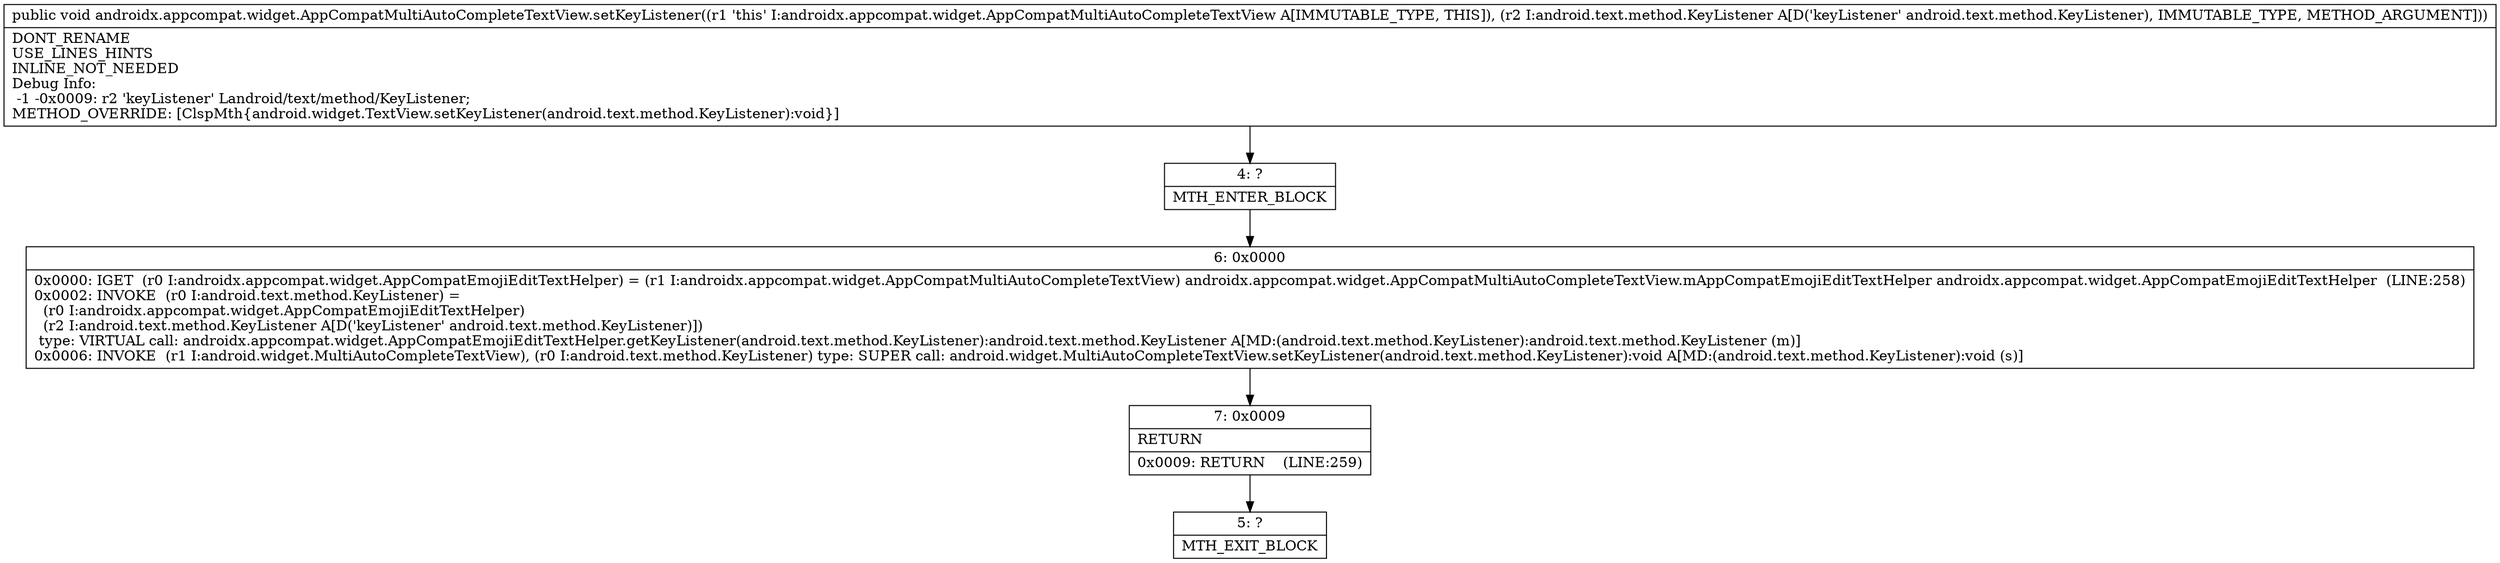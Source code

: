 digraph "CFG forandroidx.appcompat.widget.AppCompatMultiAutoCompleteTextView.setKeyListener(Landroid\/text\/method\/KeyListener;)V" {
Node_4 [shape=record,label="{4\:\ ?|MTH_ENTER_BLOCK\l}"];
Node_6 [shape=record,label="{6\:\ 0x0000|0x0000: IGET  (r0 I:androidx.appcompat.widget.AppCompatEmojiEditTextHelper) = (r1 I:androidx.appcompat.widget.AppCompatMultiAutoCompleteTextView) androidx.appcompat.widget.AppCompatMultiAutoCompleteTextView.mAppCompatEmojiEditTextHelper androidx.appcompat.widget.AppCompatEmojiEditTextHelper  (LINE:258)\l0x0002: INVOKE  (r0 I:android.text.method.KeyListener) = \l  (r0 I:androidx.appcompat.widget.AppCompatEmojiEditTextHelper)\l  (r2 I:android.text.method.KeyListener A[D('keyListener' android.text.method.KeyListener)])\l type: VIRTUAL call: androidx.appcompat.widget.AppCompatEmojiEditTextHelper.getKeyListener(android.text.method.KeyListener):android.text.method.KeyListener A[MD:(android.text.method.KeyListener):android.text.method.KeyListener (m)]\l0x0006: INVOKE  (r1 I:android.widget.MultiAutoCompleteTextView), (r0 I:android.text.method.KeyListener) type: SUPER call: android.widget.MultiAutoCompleteTextView.setKeyListener(android.text.method.KeyListener):void A[MD:(android.text.method.KeyListener):void (s)]\l}"];
Node_7 [shape=record,label="{7\:\ 0x0009|RETURN\l|0x0009: RETURN    (LINE:259)\l}"];
Node_5 [shape=record,label="{5\:\ ?|MTH_EXIT_BLOCK\l}"];
MethodNode[shape=record,label="{public void androidx.appcompat.widget.AppCompatMultiAutoCompleteTextView.setKeyListener((r1 'this' I:androidx.appcompat.widget.AppCompatMultiAutoCompleteTextView A[IMMUTABLE_TYPE, THIS]), (r2 I:android.text.method.KeyListener A[D('keyListener' android.text.method.KeyListener), IMMUTABLE_TYPE, METHOD_ARGUMENT]))  | DONT_RENAME\lUSE_LINES_HINTS\lINLINE_NOT_NEEDED\lDebug Info:\l  \-1 \-0x0009: r2 'keyListener' Landroid\/text\/method\/KeyListener;\lMETHOD_OVERRIDE: [ClspMth\{android.widget.TextView.setKeyListener(android.text.method.KeyListener):void\}]\l}"];
MethodNode -> Node_4;Node_4 -> Node_6;
Node_6 -> Node_7;
Node_7 -> Node_5;
}

